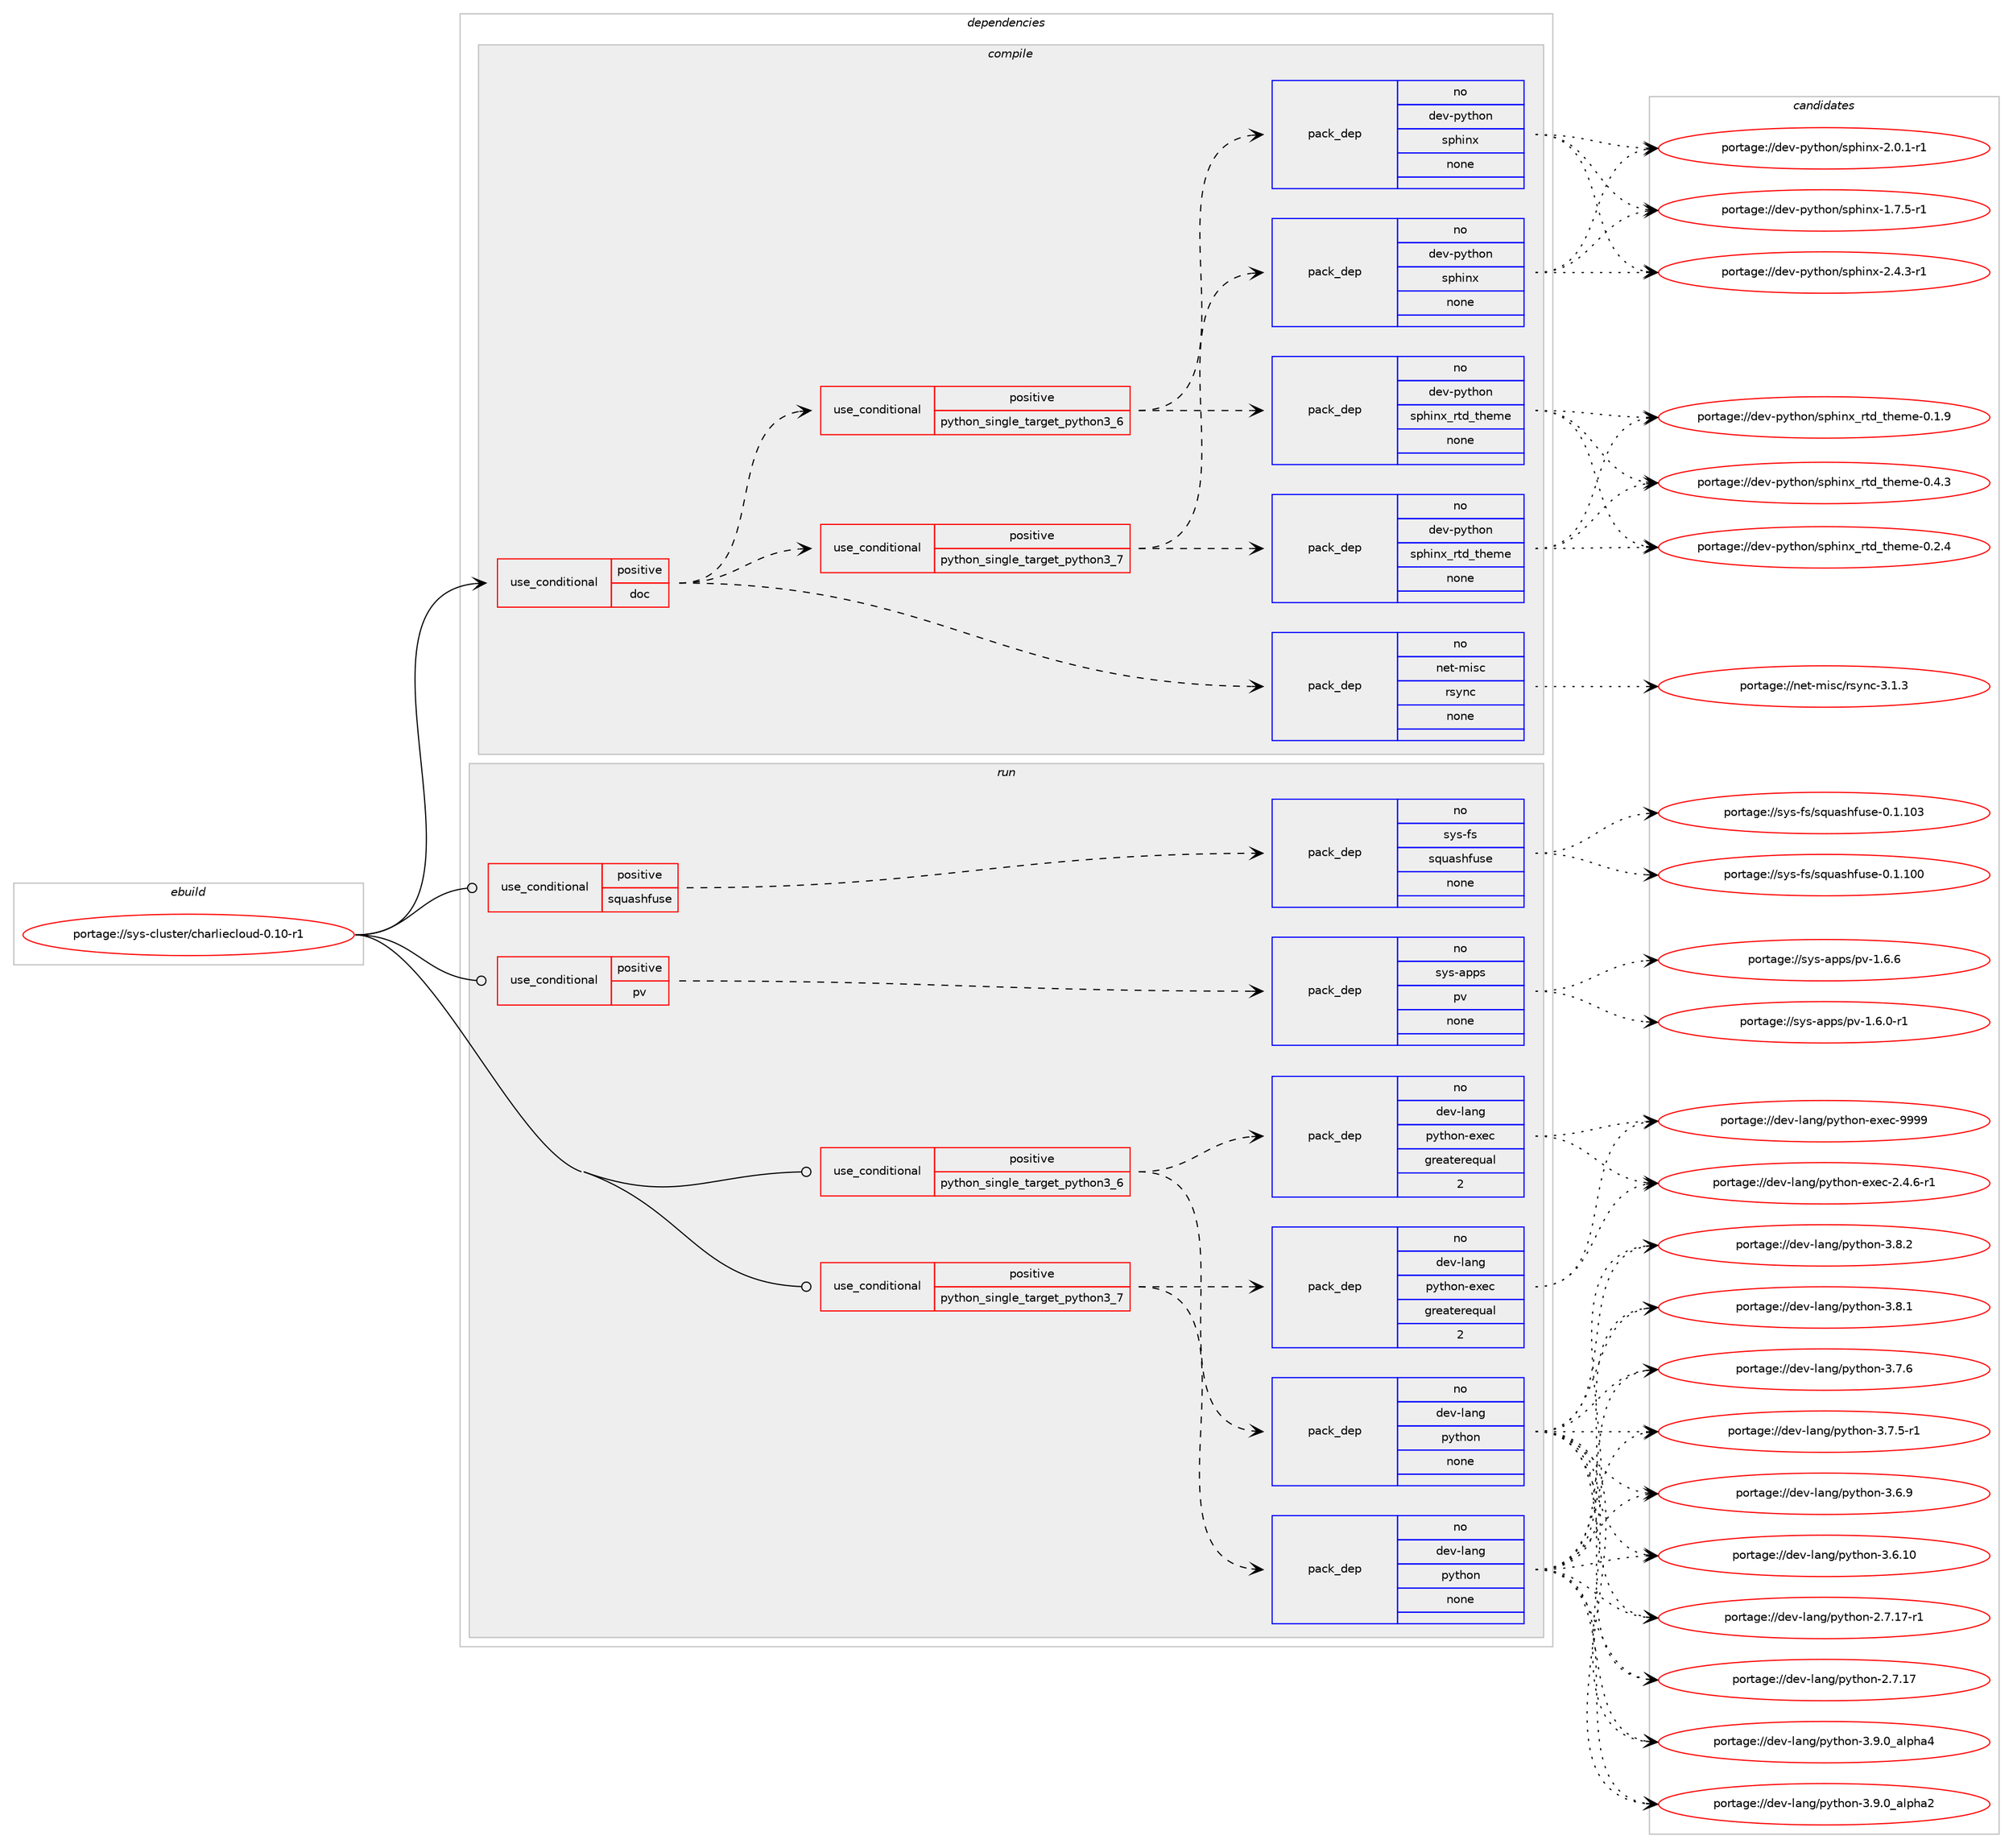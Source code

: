 digraph prolog {

# *************
# Graph options
# *************

newrank=true;
concentrate=true;
compound=true;
graph [rankdir=LR,fontname=Helvetica,fontsize=10,ranksep=1.5];#, ranksep=2.5, nodesep=0.2];
edge  [arrowhead=vee];
node  [fontname=Helvetica,fontsize=10];

# **********
# The ebuild
# **********

subgraph cluster_leftcol {
color=gray;
rank=same;
label=<<i>ebuild</i>>;
id [label="portage://sys-cluster/charliecloud-0.10-r1", color=red, width=4, href="../sys-cluster/charliecloud-0.10-r1.svg"];
}

# ****************
# The dependencies
# ****************

subgraph cluster_midcol {
color=gray;
label=<<i>dependencies</i>>;
subgraph cluster_compile {
fillcolor="#eeeeee";
style=filled;
label=<<i>compile</i>>;
subgraph cond6549 {
dependency33647 [label=<<TABLE BORDER="0" CELLBORDER="1" CELLSPACING="0" CELLPADDING="4"><TR><TD ROWSPAN="3" CELLPADDING="10">use_conditional</TD></TR><TR><TD>positive</TD></TR><TR><TD>doc</TD></TR></TABLE>>, shape=none, color=red];
subgraph cond6550 {
dependency33648 [label=<<TABLE BORDER="0" CELLBORDER="1" CELLSPACING="0" CELLPADDING="4"><TR><TD ROWSPAN="3" CELLPADDING="10">use_conditional</TD></TR><TR><TD>positive</TD></TR><TR><TD>python_single_target_python3_6</TD></TR></TABLE>>, shape=none, color=red];
subgraph pack26249 {
dependency33649 [label=<<TABLE BORDER="0" CELLBORDER="1" CELLSPACING="0" CELLPADDING="4" WIDTH="220"><TR><TD ROWSPAN="6" CELLPADDING="30">pack_dep</TD></TR><TR><TD WIDTH="110">no</TD></TR><TR><TD>dev-python</TD></TR><TR><TD>sphinx</TD></TR><TR><TD>none</TD></TR><TR><TD></TD></TR></TABLE>>, shape=none, color=blue];
}
dependency33648:e -> dependency33649:w [weight=20,style="dashed",arrowhead="vee"];
subgraph pack26250 {
dependency33650 [label=<<TABLE BORDER="0" CELLBORDER="1" CELLSPACING="0" CELLPADDING="4" WIDTH="220"><TR><TD ROWSPAN="6" CELLPADDING="30">pack_dep</TD></TR><TR><TD WIDTH="110">no</TD></TR><TR><TD>dev-python</TD></TR><TR><TD>sphinx_rtd_theme</TD></TR><TR><TD>none</TD></TR><TR><TD></TD></TR></TABLE>>, shape=none, color=blue];
}
dependency33648:e -> dependency33650:w [weight=20,style="dashed",arrowhead="vee"];
}
dependency33647:e -> dependency33648:w [weight=20,style="dashed",arrowhead="vee"];
subgraph cond6551 {
dependency33651 [label=<<TABLE BORDER="0" CELLBORDER="1" CELLSPACING="0" CELLPADDING="4"><TR><TD ROWSPAN="3" CELLPADDING="10">use_conditional</TD></TR><TR><TD>positive</TD></TR><TR><TD>python_single_target_python3_7</TD></TR></TABLE>>, shape=none, color=red];
subgraph pack26251 {
dependency33652 [label=<<TABLE BORDER="0" CELLBORDER="1" CELLSPACING="0" CELLPADDING="4" WIDTH="220"><TR><TD ROWSPAN="6" CELLPADDING="30">pack_dep</TD></TR><TR><TD WIDTH="110">no</TD></TR><TR><TD>dev-python</TD></TR><TR><TD>sphinx</TD></TR><TR><TD>none</TD></TR><TR><TD></TD></TR></TABLE>>, shape=none, color=blue];
}
dependency33651:e -> dependency33652:w [weight=20,style="dashed",arrowhead="vee"];
subgraph pack26252 {
dependency33653 [label=<<TABLE BORDER="0" CELLBORDER="1" CELLSPACING="0" CELLPADDING="4" WIDTH="220"><TR><TD ROWSPAN="6" CELLPADDING="30">pack_dep</TD></TR><TR><TD WIDTH="110">no</TD></TR><TR><TD>dev-python</TD></TR><TR><TD>sphinx_rtd_theme</TD></TR><TR><TD>none</TD></TR><TR><TD></TD></TR></TABLE>>, shape=none, color=blue];
}
dependency33651:e -> dependency33653:w [weight=20,style="dashed",arrowhead="vee"];
}
dependency33647:e -> dependency33651:w [weight=20,style="dashed",arrowhead="vee"];
subgraph pack26253 {
dependency33654 [label=<<TABLE BORDER="0" CELLBORDER="1" CELLSPACING="0" CELLPADDING="4" WIDTH="220"><TR><TD ROWSPAN="6" CELLPADDING="30">pack_dep</TD></TR><TR><TD WIDTH="110">no</TD></TR><TR><TD>net-misc</TD></TR><TR><TD>rsync</TD></TR><TR><TD>none</TD></TR><TR><TD></TD></TR></TABLE>>, shape=none, color=blue];
}
dependency33647:e -> dependency33654:w [weight=20,style="dashed",arrowhead="vee"];
}
id:e -> dependency33647:w [weight=20,style="solid",arrowhead="vee"];
}
subgraph cluster_compileandrun {
fillcolor="#eeeeee";
style=filled;
label=<<i>compile and run</i>>;
}
subgraph cluster_run {
fillcolor="#eeeeee";
style=filled;
label=<<i>run</i>>;
subgraph cond6552 {
dependency33655 [label=<<TABLE BORDER="0" CELLBORDER="1" CELLSPACING="0" CELLPADDING="4"><TR><TD ROWSPAN="3" CELLPADDING="10">use_conditional</TD></TR><TR><TD>positive</TD></TR><TR><TD>pv</TD></TR></TABLE>>, shape=none, color=red];
subgraph pack26254 {
dependency33656 [label=<<TABLE BORDER="0" CELLBORDER="1" CELLSPACING="0" CELLPADDING="4" WIDTH="220"><TR><TD ROWSPAN="6" CELLPADDING="30">pack_dep</TD></TR><TR><TD WIDTH="110">no</TD></TR><TR><TD>sys-apps</TD></TR><TR><TD>pv</TD></TR><TR><TD>none</TD></TR><TR><TD></TD></TR></TABLE>>, shape=none, color=blue];
}
dependency33655:e -> dependency33656:w [weight=20,style="dashed",arrowhead="vee"];
}
id:e -> dependency33655:w [weight=20,style="solid",arrowhead="odot"];
subgraph cond6553 {
dependency33657 [label=<<TABLE BORDER="0" CELLBORDER="1" CELLSPACING="0" CELLPADDING="4"><TR><TD ROWSPAN="3" CELLPADDING="10">use_conditional</TD></TR><TR><TD>positive</TD></TR><TR><TD>python_single_target_python3_6</TD></TR></TABLE>>, shape=none, color=red];
subgraph pack26255 {
dependency33658 [label=<<TABLE BORDER="0" CELLBORDER="1" CELLSPACING="0" CELLPADDING="4" WIDTH="220"><TR><TD ROWSPAN="6" CELLPADDING="30">pack_dep</TD></TR><TR><TD WIDTH="110">no</TD></TR><TR><TD>dev-lang</TD></TR><TR><TD>python</TD></TR><TR><TD>none</TD></TR><TR><TD></TD></TR></TABLE>>, shape=none, color=blue];
}
dependency33657:e -> dependency33658:w [weight=20,style="dashed",arrowhead="vee"];
subgraph pack26256 {
dependency33659 [label=<<TABLE BORDER="0" CELLBORDER="1" CELLSPACING="0" CELLPADDING="4" WIDTH="220"><TR><TD ROWSPAN="6" CELLPADDING="30">pack_dep</TD></TR><TR><TD WIDTH="110">no</TD></TR><TR><TD>dev-lang</TD></TR><TR><TD>python-exec</TD></TR><TR><TD>greaterequal</TD></TR><TR><TD>2</TD></TR></TABLE>>, shape=none, color=blue];
}
dependency33657:e -> dependency33659:w [weight=20,style="dashed",arrowhead="vee"];
}
id:e -> dependency33657:w [weight=20,style="solid",arrowhead="odot"];
subgraph cond6554 {
dependency33660 [label=<<TABLE BORDER="0" CELLBORDER="1" CELLSPACING="0" CELLPADDING="4"><TR><TD ROWSPAN="3" CELLPADDING="10">use_conditional</TD></TR><TR><TD>positive</TD></TR><TR><TD>python_single_target_python3_7</TD></TR></TABLE>>, shape=none, color=red];
subgraph pack26257 {
dependency33661 [label=<<TABLE BORDER="0" CELLBORDER="1" CELLSPACING="0" CELLPADDING="4" WIDTH="220"><TR><TD ROWSPAN="6" CELLPADDING="30">pack_dep</TD></TR><TR><TD WIDTH="110">no</TD></TR><TR><TD>dev-lang</TD></TR><TR><TD>python</TD></TR><TR><TD>none</TD></TR><TR><TD></TD></TR></TABLE>>, shape=none, color=blue];
}
dependency33660:e -> dependency33661:w [weight=20,style="dashed",arrowhead="vee"];
subgraph pack26258 {
dependency33662 [label=<<TABLE BORDER="0" CELLBORDER="1" CELLSPACING="0" CELLPADDING="4" WIDTH="220"><TR><TD ROWSPAN="6" CELLPADDING="30">pack_dep</TD></TR><TR><TD WIDTH="110">no</TD></TR><TR><TD>dev-lang</TD></TR><TR><TD>python-exec</TD></TR><TR><TD>greaterequal</TD></TR><TR><TD>2</TD></TR></TABLE>>, shape=none, color=blue];
}
dependency33660:e -> dependency33662:w [weight=20,style="dashed",arrowhead="vee"];
}
id:e -> dependency33660:w [weight=20,style="solid",arrowhead="odot"];
subgraph cond6555 {
dependency33663 [label=<<TABLE BORDER="0" CELLBORDER="1" CELLSPACING="0" CELLPADDING="4"><TR><TD ROWSPAN="3" CELLPADDING="10">use_conditional</TD></TR><TR><TD>positive</TD></TR><TR><TD>squashfuse</TD></TR></TABLE>>, shape=none, color=red];
subgraph pack26259 {
dependency33664 [label=<<TABLE BORDER="0" CELLBORDER="1" CELLSPACING="0" CELLPADDING="4" WIDTH="220"><TR><TD ROWSPAN="6" CELLPADDING="30">pack_dep</TD></TR><TR><TD WIDTH="110">no</TD></TR><TR><TD>sys-fs</TD></TR><TR><TD>squashfuse</TD></TR><TR><TD>none</TD></TR><TR><TD></TD></TR></TABLE>>, shape=none, color=blue];
}
dependency33663:e -> dependency33664:w [weight=20,style="dashed",arrowhead="vee"];
}
id:e -> dependency33663:w [weight=20,style="solid",arrowhead="odot"];
}
}

# **************
# The candidates
# **************

subgraph cluster_choices {
rank=same;
color=gray;
label=<<i>candidates</i>>;

subgraph choice26249 {
color=black;
nodesep=1;
choice10010111845112121116104111110471151121041051101204550465246514511449 [label="portage://dev-python/sphinx-2.4.3-r1", color=red, width=4,href="../dev-python/sphinx-2.4.3-r1.svg"];
choice10010111845112121116104111110471151121041051101204550464846494511449 [label="portage://dev-python/sphinx-2.0.1-r1", color=red, width=4,href="../dev-python/sphinx-2.0.1-r1.svg"];
choice10010111845112121116104111110471151121041051101204549465546534511449 [label="portage://dev-python/sphinx-1.7.5-r1", color=red, width=4,href="../dev-python/sphinx-1.7.5-r1.svg"];
dependency33649:e -> choice10010111845112121116104111110471151121041051101204550465246514511449:w [style=dotted,weight="100"];
dependency33649:e -> choice10010111845112121116104111110471151121041051101204550464846494511449:w [style=dotted,weight="100"];
dependency33649:e -> choice10010111845112121116104111110471151121041051101204549465546534511449:w [style=dotted,weight="100"];
}
subgraph choice26250 {
color=black;
nodesep=1;
choice10010111845112121116104111110471151121041051101209511411610095116104101109101454846524651 [label="portage://dev-python/sphinx_rtd_theme-0.4.3", color=red, width=4,href="../dev-python/sphinx_rtd_theme-0.4.3.svg"];
choice10010111845112121116104111110471151121041051101209511411610095116104101109101454846504652 [label="portage://dev-python/sphinx_rtd_theme-0.2.4", color=red, width=4,href="../dev-python/sphinx_rtd_theme-0.2.4.svg"];
choice10010111845112121116104111110471151121041051101209511411610095116104101109101454846494657 [label="portage://dev-python/sphinx_rtd_theme-0.1.9", color=red, width=4,href="../dev-python/sphinx_rtd_theme-0.1.9.svg"];
dependency33650:e -> choice10010111845112121116104111110471151121041051101209511411610095116104101109101454846524651:w [style=dotted,weight="100"];
dependency33650:e -> choice10010111845112121116104111110471151121041051101209511411610095116104101109101454846504652:w [style=dotted,weight="100"];
dependency33650:e -> choice10010111845112121116104111110471151121041051101209511411610095116104101109101454846494657:w [style=dotted,weight="100"];
}
subgraph choice26251 {
color=black;
nodesep=1;
choice10010111845112121116104111110471151121041051101204550465246514511449 [label="portage://dev-python/sphinx-2.4.3-r1", color=red, width=4,href="../dev-python/sphinx-2.4.3-r1.svg"];
choice10010111845112121116104111110471151121041051101204550464846494511449 [label="portage://dev-python/sphinx-2.0.1-r1", color=red, width=4,href="../dev-python/sphinx-2.0.1-r1.svg"];
choice10010111845112121116104111110471151121041051101204549465546534511449 [label="portage://dev-python/sphinx-1.7.5-r1", color=red, width=4,href="../dev-python/sphinx-1.7.5-r1.svg"];
dependency33652:e -> choice10010111845112121116104111110471151121041051101204550465246514511449:w [style=dotted,weight="100"];
dependency33652:e -> choice10010111845112121116104111110471151121041051101204550464846494511449:w [style=dotted,weight="100"];
dependency33652:e -> choice10010111845112121116104111110471151121041051101204549465546534511449:w [style=dotted,weight="100"];
}
subgraph choice26252 {
color=black;
nodesep=1;
choice10010111845112121116104111110471151121041051101209511411610095116104101109101454846524651 [label="portage://dev-python/sphinx_rtd_theme-0.4.3", color=red, width=4,href="../dev-python/sphinx_rtd_theme-0.4.3.svg"];
choice10010111845112121116104111110471151121041051101209511411610095116104101109101454846504652 [label="portage://dev-python/sphinx_rtd_theme-0.2.4", color=red, width=4,href="../dev-python/sphinx_rtd_theme-0.2.4.svg"];
choice10010111845112121116104111110471151121041051101209511411610095116104101109101454846494657 [label="portage://dev-python/sphinx_rtd_theme-0.1.9", color=red, width=4,href="../dev-python/sphinx_rtd_theme-0.1.9.svg"];
dependency33653:e -> choice10010111845112121116104111110471151121041051101209511411610095116104101109101454846524651:w [style=dotted,weight="100"];
dependency33653:e -> choice10010111845112121116104111110471151121041051101209511411610095116104101109101454846504652:w [style=dotted,weight="100"];
dependency33653:e -> choice10010111845112121116104111110471151121041051101209511411610095116104101109101454846494657:w [style=dotted,weight="100"];
}
subgraph choice26253 {
color=black;
nodesep=1;
choice11010111645109105115994711411512111099455146494651 [label="portage://net-misc/rsync-3.1.3", color=red, width=4,href="../net-misc/rsync-3.1.3.svg"];
dependency33654:e -> choice11010111645109105115994711411512111099455146494651:w [style=dotted,weight="100"];
}
subgraph choice26254 {
color=black;
nodesep=1;
choice115121115459711211211547112118454946544654 [label="portage://sys-apps/pv-1.6.6", color=red, width=4,href="../sys-apps/pv-1.6.6.svg"];
choice1151211154597112112115471121184549465446484511449 [label="portage://sys-apps/pv-1.6.0-r1", color=red, width=4,href="../sys-apps/pv-1.6.0-r1.svg"];
dependency33656:e -> choice115121115459711211211547112118454946544654:w [style=dotted,weight="100"];
dependency33656:e -> choice1151211154597112112115471121184549465446484511449:w [style=dotted,weight="100"];
}
subgraph choice26255 {
color=black;
nodesep=1;
choice10010111845108971101034711212111610411111045514657464895971081121049752 [label="portage://dev-lang/python-3.9.0_alpha4", color=red, width=4,href="../dev-lang/python-3.9.0_alpha4.svg"];
choice10010111845108971101034711212111610411111045514657464895971081121049750 [label="portage://dev-lang/python-3.9.0_alpha2", color=red, width=4,href="../dev-lang/python-3.9.0_alpha2.svg"];
choice100101118451089711010347112121116104111110455146564650 [label="portage://dev-lang/python-3.8.2", color=red, width=4,href="../dev-lang/python-3.8.2.svg"];
choice100101118451089711010347112121116104111110455146564649 [label="portage://dev-lang/python-3.8.1", color=red, width=4,href="../dev-lang/python-3.8.1.svg"];
choice100101118451089711010347112121116104111110455146554654 [label="portage://dev-lang/python-3.7.6", color=red, width=4,href="../dev-lang/python-3.7.6.svg"];
choice1001011184510897110103471121211161041111104551465546534511449 [label="portage://dev-lang/python-3.7.5-r1", color=red, width=4,href="../dev-lang/python-3.7.5-r1.svg"];
choice100101118451089711010347112121116104111110455146544657 [label="portage://dev-lang/python-3.6.9", color=red, width=4,href="../dev-lang/python-3.6.9.svg"];
choice10010111845108971101034711212111610411111045514654464948 [label="portage://dev-lang/python-3.6.10", color=red, width=4,href="../dev-lang/python-3.6.10.svg"];
choice100101118451089711010347112121116104111110455046554649554511449 [label="portage://dev-lang/python-2.7.17-r1", color=red, width=4,href="../dev-lang/python-2.7.17-r1.svg"];
choice10010111845108971101034711212111610411111045504655464955 [label="portage://dev-lang/python-2.7.17", color=red, width=4,href="../dev-lang/python-2.7.17.svg"];
dependency33658:e -> choice10010111845108971101034711212111610411111045514657464895971081121049752:w [style=dotted,weight="100"];
dependency33658:e -> choice10010111845108971101034711212111610411111045514657464895971081121049750:w [style=dotted,weight="100"];
dependency33658:e -> choice100101118451089711010347112121116104111110455146564650:w [style=dotted,weight="100"];
dependency33658:e -> choice100101118451089711010347112121116104111110455146564649:w [style=dotted,weight="100"];
dependency33658:e -> choice100101118451089711010347112121116104111110455146554654:w [style=dotted,weight="100"];
dependency33658:e -> choice1001011184510897110103471121211161041111104551465546534511449:w [style=dotted,weight="100"];
dependency33658:e -> choice100101118451089711010347112121116104111110455146544657:w [style=dotted,weight="100"];
dependency33658:e -> choice10010111845108971101034711212111610411111045514654464948:w [style=dotted,weight="100"];
dependency33658:e -> choice100101118451089711010347112121116104111110455046554649554511449:w [style=dotted,weight="100"];
dependency33658:e -> choice10010111845108971101034711212111610411111045504655464955:w [style=dotted,weight="100"];
}
subgraph choice26256 {
color=black;
nodesep=1;
choice10010111845108971101034711212111610411111045101120101994557575757 [label="portage://dev-lang/python-exec-9999", color=red, width=4,href="../dev-lang/python-exec-9999.svg"];
choice10010111845108971101034711212111610411111045101120101994550465246544511449 [label="portage://dev-lang/python-exec-2.4.6-r1", color=red, width=4,href="../dev-lang/python-exec-2.4.6-r1.svg"];
dependency33659:e -> choice10010111845108971101034711212111610411111045101120101994557575757:w [style=dotted,weight="100"];
dependency33659:e -> choice10010111845108971101034711212111610411111045101120101994550465246544511449:w [style=dotted,weight="100"];
}
subgraph choice26257 {
color=black;
nodesep=1;
choice10010111845108971101034711212111610411111045514657464895971081121049752 [label="portage://dev-lang/python-3.9.0_alpha4", color=red, width=4,href="../dev-lang/python-3.9.0_alpha4.svg"];
choice10010111845108971101034711212111610411111045514657464895971081121049750 [label="portage://dev-lang/python-3.9.0_alpha2", color=red, width=4,href="../dev-lang/python-3.9.0_alpha2.svg"];
choice100101118451089711010347112121116104111110455146564650 [label="portage://dev-lang/python-3.8.2", color=red, width=4,href="../dev-lang/python-3.8.2.svg"];
choice100101118451089711010347112121116104111110455146564649 [label="portage://dev-lang/python-3.8.1", color=red, width=4,href="../dev-lang/python-3.8.1.svg"];
choice100101118451089711010347112121116104111110455146554654 [label="portage://dev-lang/python-3.7.6", color=red, width=4,href="../dev-lang/python-3.7.6.svg"];
choice1001011184510897110103471121211161041111104551465546534511449 [label="portage://dev-lang/python-3.7.5-r1", color=red, width=4,href="../dev-lang/python-3.7.5-r1.svg"];
choice100101118451089711010347112121116104111110455146544657 [label="portage://dev-lang/python-3.6.9", color=red, width=4,href="../dev-lang/python-3.6.9.svg"];
choice10010111845108971101034711212111610411111045514654464948 [label="portage://dev-lang/python-3.6.10", color=red, width=4,href="../dev-lang/python-3.6.10.svg"];
choice100101118451089711010347112121116104111110455046554649554511449 [label="portage://dev-lang/python-2.7.17-r1", color=red, width=4,href="../dev-lang/python-2.7.17-r1.svg"];
choice10010111845108971101034711212111610411111045504655464955 [label="portage://dev-lang/python-2.7.17", color=red, width=4,href="../dev-lang/python-2.7.17.svg"];
dependency33661:e -> choice10010111845108971101034711212111610411111045514657464895971081121049752:w [style=dotted,weight="100"];
dependency33661:e -> choice10010111845108971101034711212111610411111045514657464895971081121049750:w [style=dotted,weight="100"];
dependency33661:e -> choice100101118451089711010347112121116104111110455146564650:w [style=dotted,weight="100"];
dependency33661:e -> choice100101118451089711010347112121116104111110455146564649:w [style=dotted,weight="100"];
dependency33661:e -> choice100101118451089711010347112121116104111110455146554654:w [style=dotted,weight="100"];
dependency33661:e -> choice1001011184510897110103471121211161041111104551465546534511449:w [style=dotted,weight="100"];
dependency33661:e -> choice100101118451089711010347112121116104111110455146544657:w [style=dotted,weight="100"];
dependency33661:e -> choice10010111845108971101034711212111610411111045514654464948:w [style=dotted,weight="100"];
dependency33661:e -> choice100101118451089711010347112121116104111110455046554649554511449:w [style=dotted,weight="100"];
dependency33661:e -> choice10010111845108971101034711212111610411111045504655464955:w [style=dotted,weight="100"];
}
subgraph choice26258 {
color=black;
nodesep=1;
choice10010111845108971101034711212111610411111045101120101994557575757 [label="portage://dev-lang/python-exec-9999", color=red, width=4,href="../dev-lang/python-exec-9999.svg"];
choice10010111845108971101034711212111610411111045101120101994550465246544511449 [label="portage://dev-lang/python-exec-2.4.6-r1", color=red, width=4,href="../dev-lang/python-exec-2.4.6-r1.svg"];
dependency33662:e -> choice10010111845108971101034711212111610411111045101120101994557575757:w [style=dotted,weight="100"];
dependency33662:e -> choice10010111845108971101034711212111610411111045101120101994550465246544511449:w [style=dotted,weight="100"];
}
subgraph choice26259 {
color=black;
nodesep=1;
choice1151211154510211547115113117971151041021171151014548464946494851 [label="portage://sys-fs/squashfuse-0.1.103", color=red, width=4,href="../sys-fs/squashfuse-0.1.103.svg"];
choice1151211154510211547115113117971151041021171151014548464946494848 [label="portage://sys-fs/squashfuse-0.1.100", color=red, width=4,href="../sys-fs/squashfuse-0.1.100.svg"];
dependency33664:e -> choice1151211154510211547115113117971151041021171151014548464946494851:w [style=dotted,weight="100"];
dependency33664:e -> choice1151211154510211547115113117971151041021171151014548464946494848:w [style=dotted,weight="100"];
}
}

}
